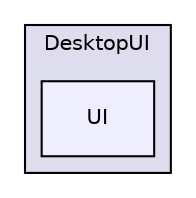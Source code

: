 digraph "DesktopUI/UI/" {
  compound=true
  node [ fontsize="10", fontname="Helvetica"];
  edge [ labelfontsize="10", labelfontname="Helvetica"];
  subgraph clusterdir_2e5175aad440b871e45199525ea7f2ea {
    graph [ bgcolor="#ddddee", pencolor="black", label="DesktopUI" fontname="Helvetica", fontsize="10", URL="dir_2e5175aad440b871e45199525ea7f2ea.html"]
  dir_bfb60a176a96cb8f4f7ba201c7853005 [shape=box, label="UI", style="filled", fillcolor="#eeeeff", pencolor="black", URL="dir_bfb60a176a96cb8f4f7ba201c7853005.html"];
  }
}
